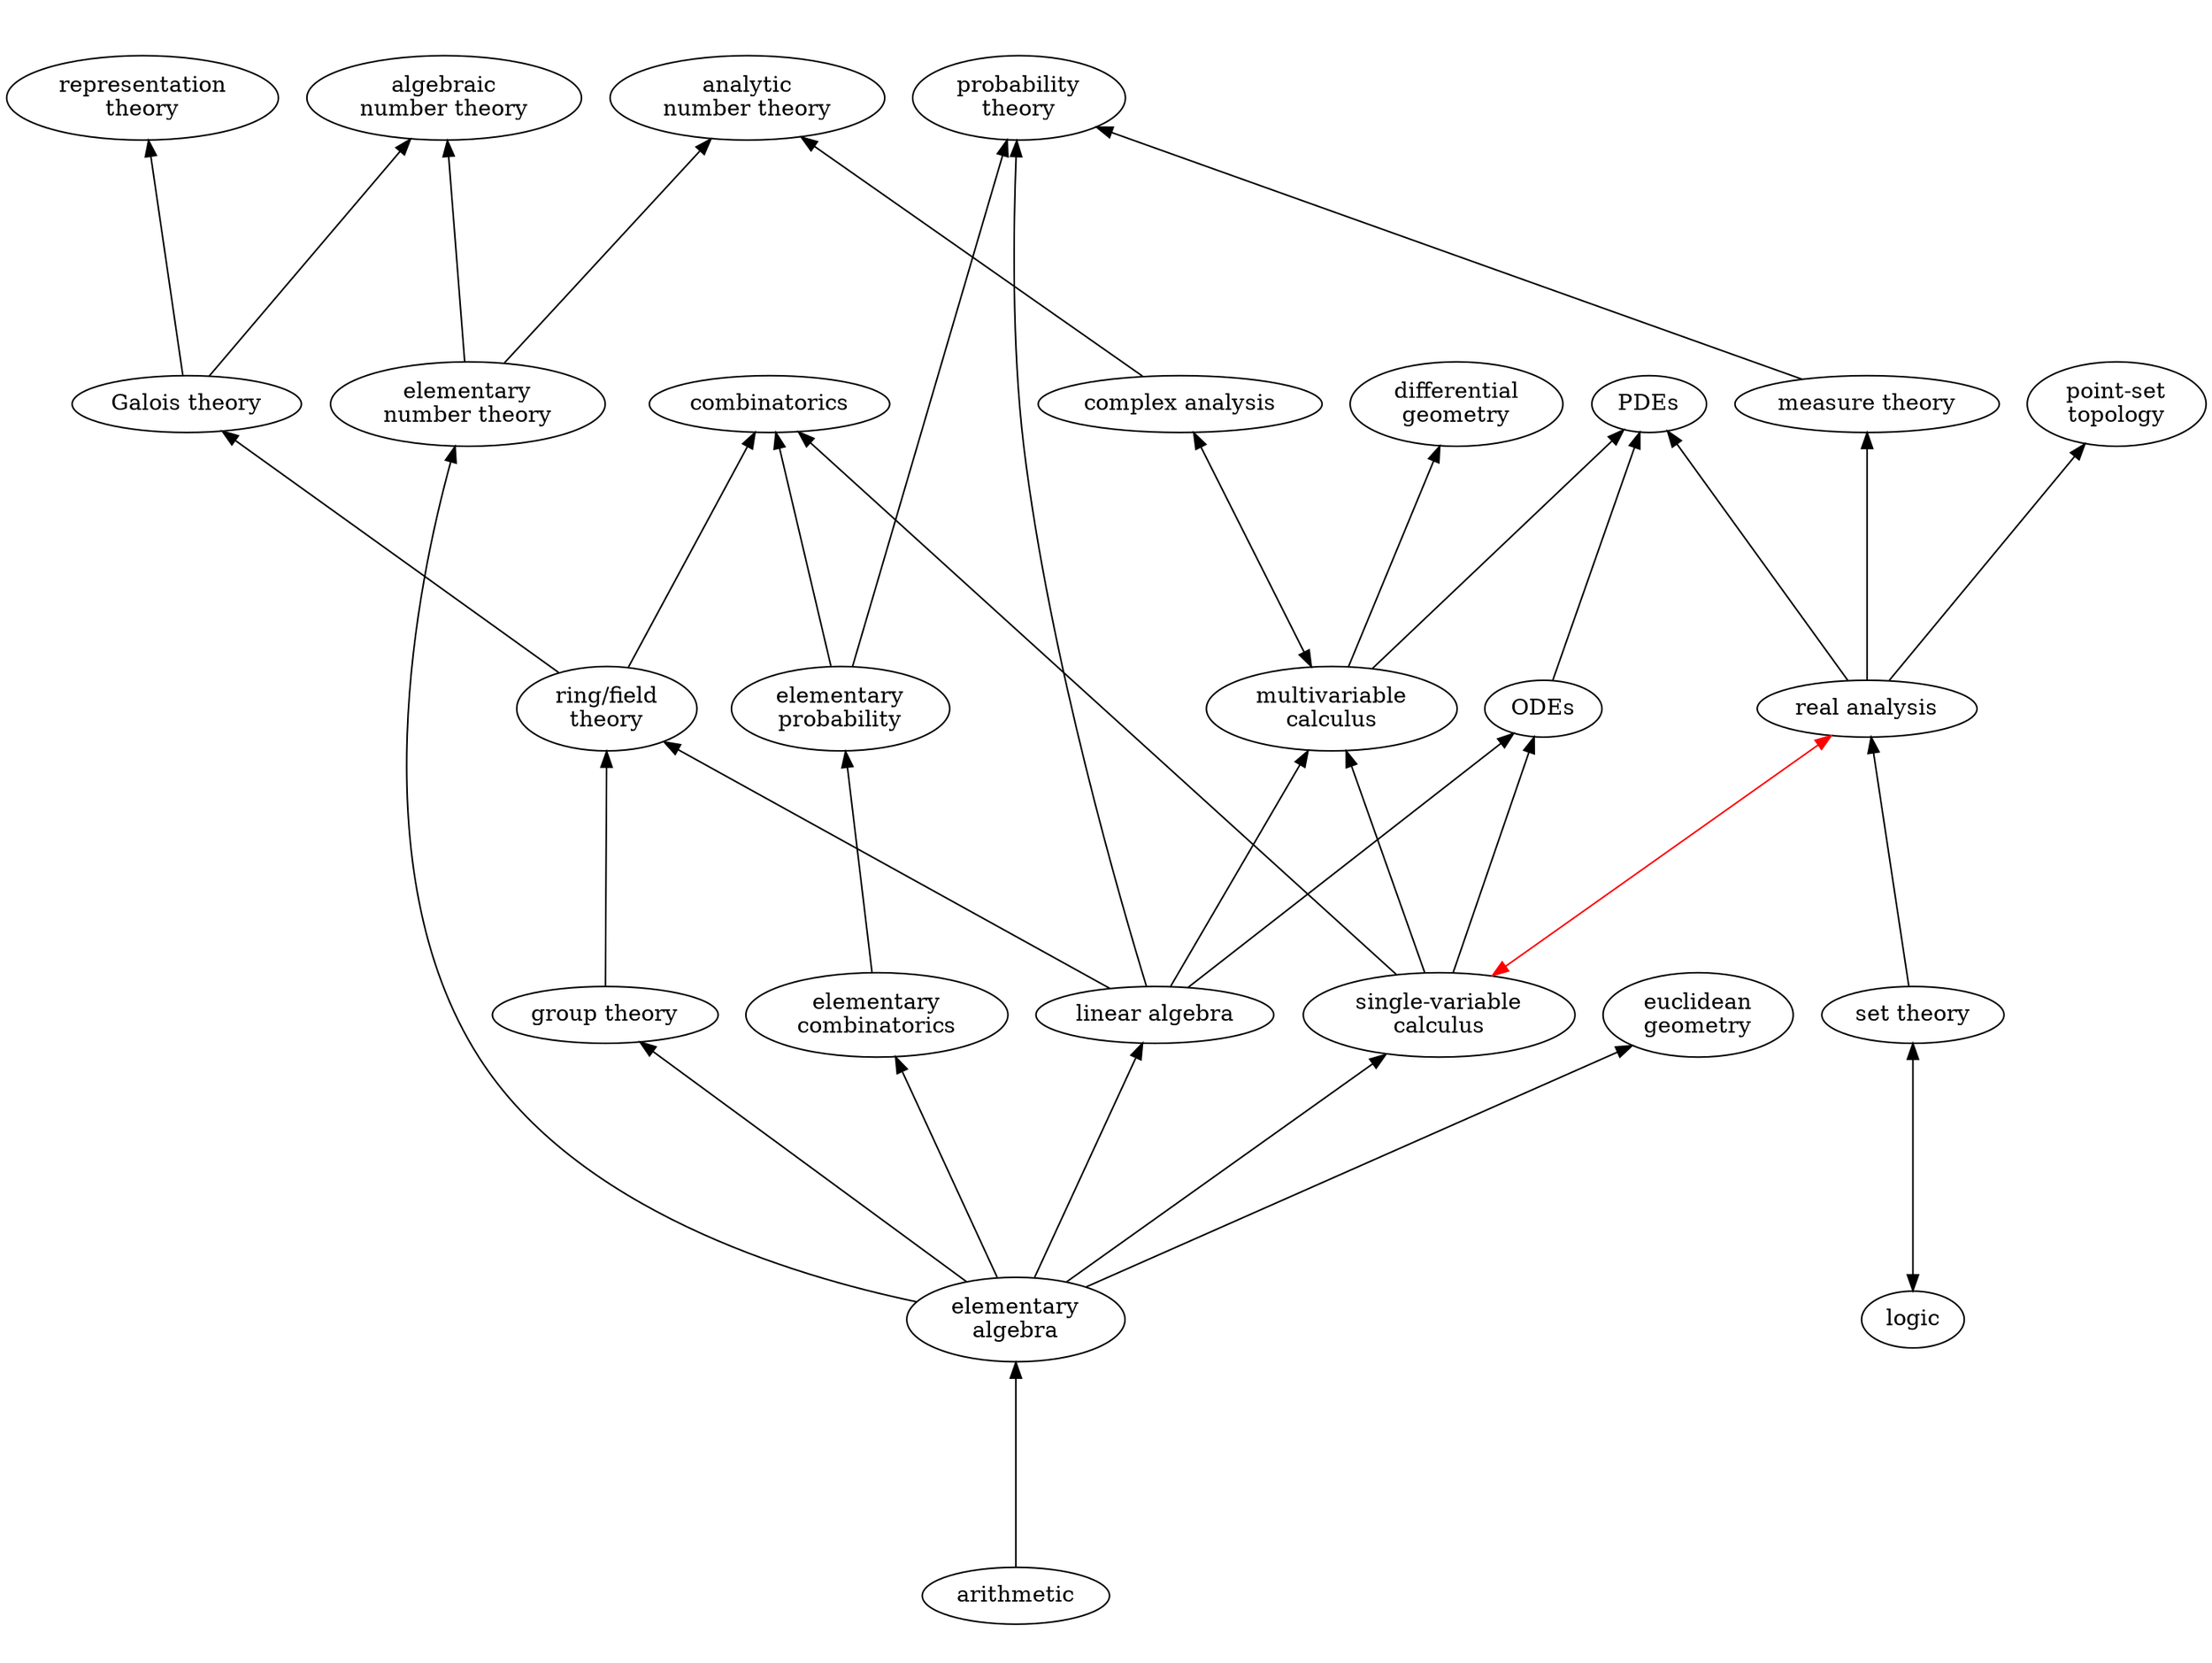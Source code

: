 digraph Maths {
	rankdir=BT;
	ratio=0.75;
	
	a [label="arithmetic"];
	alnt [label="algebraic\nnumber theory"];
	annt [label="analytic\nnumber theory"];
	ca [label="complex analysis"];
	c [label="combinatorics"];
	dg [label="differential\ngeometry"];
	ea [label="elementary\nalgebra"];
	ec [label="elementary\ncombinatorics"];
	eg [label="euclidean\ngeometry"];
	ent [label="elementary\nnumber theory"];
	ep [label="elementary\nprobability"];
	Gt [label="Galois theory"];
	gt [label="group theory"];
	la [label="linear algebra"];
	l [label="logic"];
	mt [label="measure theory"];
	mvc [label="multivariable\ncalculus"];
	ode [label="ODEs"];
	pde [label="PDEs"];
	pst [label="point-set\ntopology"];
	pt [label="probability\ntheory"];
	ra [label="real analysis"];
	rft [label="ring/field\ntheory"];
	rt [label="representation\ntheory"];
	st [label="set theory"];
	svc [label="single-variable\ncalculus"];

	l -> st [dir=both];
	a -> ea -> gt -> rft -> Gt -> rt;
	ea -> ec -> ep -> c;
	ea -> ent -> alnt;
	Gt -> alnt;
	ent -> annt;
	ea -> svc -> mvc -> dg;
	ea -> la -> ode -> pde;
	ea -> eg;
	mvc -> pde;
	la -> pt;
	la -> mvc;
	la -> rft;
	mvc -> ca [dir=both];
	ca -> annt;
	svc -> ra [dir=both, color=red];
	svc -> c;
	svc -> ode;
	ra -> mt -> pt;
	ra -> pst;
	st -> ra;
	ep -> pt;
	ra -> pde;
	rft -> c;

}
